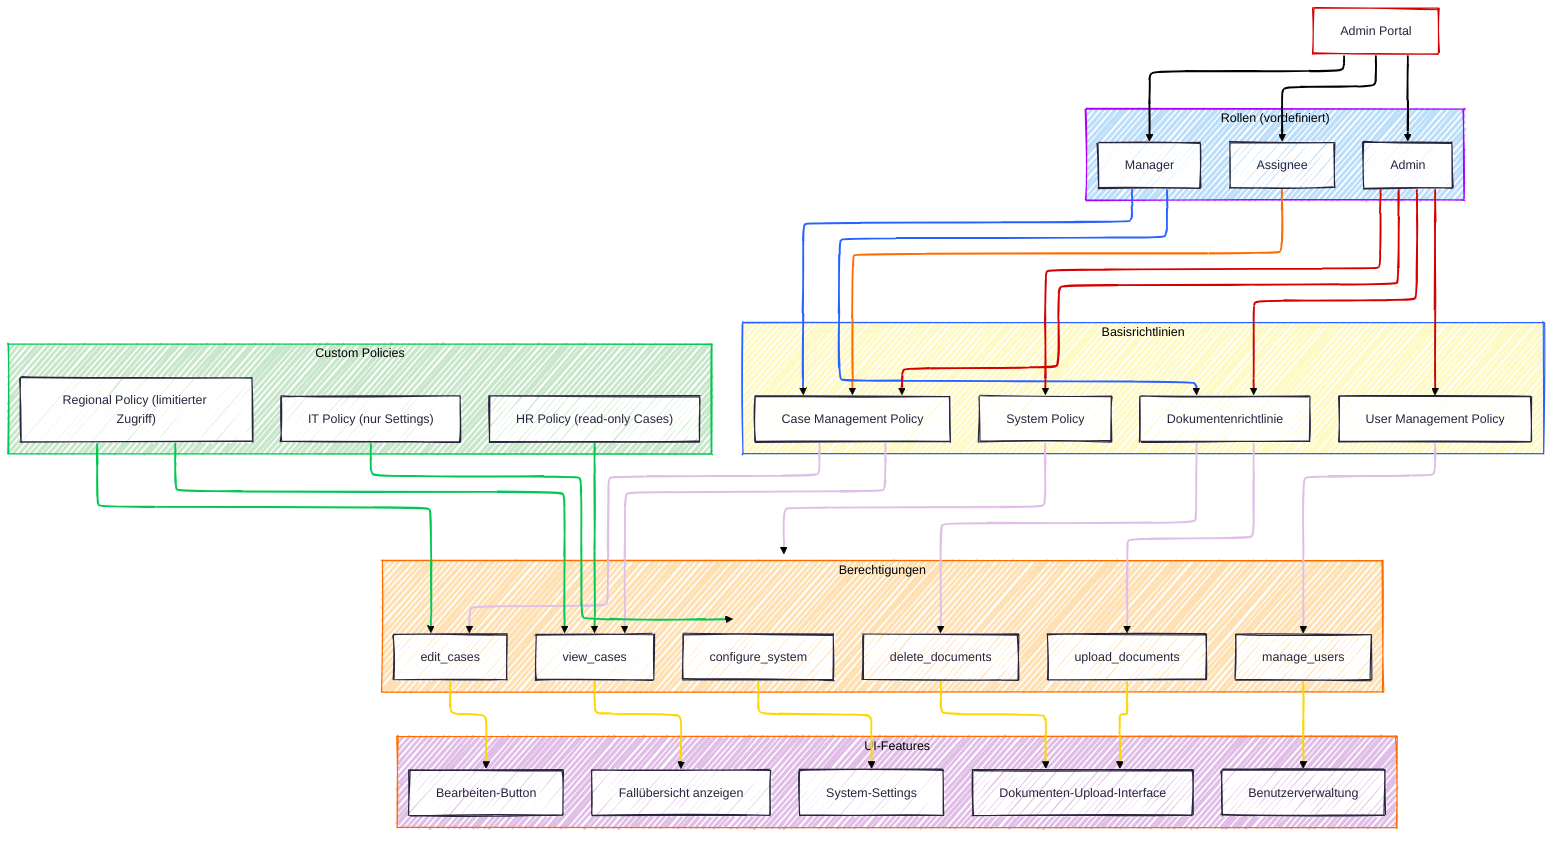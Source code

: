 ---
config:
  theme: redux
  layout: elk
  curve: linear
  look: handDrawn
---
flowchart TD
 subgraph Rollen["Rollen (vordefiniert)"]
        R1["Assignee"]
        R2["Manager"]
        R3["Admin"]
  end
 subgraph Policies["Basisrichtlinien"]
        P1["Case Management Policy"]
        P2["Dokumentenrichtlinie"]
        P3["System Policy"]
        P4["User Management Policy"]
  end
 subgraph Permissions["Berechtigungen"]
        PER1["view_cases"]
        PER2["edit_cases"]
        PER3["upload_documents"]
        PER4["delete_documents"]
        PER5["configure_system"]
        PER6["manage_users"]
  end
 subgraph Features["UI-Features"]
        F1["Fallübersicht anzeigen"]
        F2["Bearbeiten-Button"]
        F3["Dokumenten-Upload-Interface"]
        F4["System-Settings"]
        F5["Benutzerverwaltung"]
  end
 subgraph CustomPolicies["Custom Policies"]
        CP1["HR Policy (read-only Cases)"]
        CP2["IT Policy (nur Settings)"]
        CP3["Regional Policy (limitierter Zugriff)"]
  end
    AdminPanel["Admin Portal"] --> R1 & R2 & R3
    R1 --> P1
    R2 --> P1 & P2
    R3 --> P1 & P2 & P3 & P4
    P1 --> PER1 & PER2
    P2 --> PER3 & PER4
    P3 --> PER5
    P4 --> PER6
    CP1 --> PER1
    CP2 --> PER5
    CP3 --> PER1 & PER2
    PER1 --> F1
    PER2 --> F2
    PER3 --> F3
    PER4 --> F3
    PER5 --> F4
    PER6 --> F5
    style AdminPanel stroke:#D50000
    style Features stroke:#FF6D00,fill:#E1BEE7
    style Permissions stroke:#FF6D00,fill:#FFE0B2
    style Policies fill:#FFF9C4,stroke:#2962FF
    style CustomPolicies fill:#C8E6C9,stroke:#00C853
    style Rollen fill:#BBDEFB,stroke:#AA00FF
    linkStyle 3 stroke:#FF6D00,fill:none
    linkStyle 4 stroke:#2962FF,fill:none
    linkStyle 5 stroke:#2962FF,fill:none
    linkStyle 6 stroke:#D50000,fill:none
    linkStyle 7 stroke:#D50000,fill:none
    linkStyle 8 stroke:#D50000,fill:none
    linkStyle 9 stroke:#D50000,fill:none
    linkStyle 10 stroke:#E1BEE7,fill:none
    linkStyle 11 stroke:#E1BEE7,fill:none
    linkStyle 12 stroke:#E1BEE7,fill:none
    linkStyle 13 stroke:#E1BEE7,fill:none
    linkStyle 14 stroke:#E1BEE7,fill:none
    linkStyle 15 stroke:#E1BEE7,fill:none
    linkStyle 16 stroke:#00C853,fill:none
    linkStyle 17 stroke:#00C853,fill:none
    linkStyle 18 stroke:#00C853,fill:none
    linkStyle 19 stroke:#00C853,fill:none
    linkStyle 20 stroke:#FFD600,fill:none
    linkStyle 21 stroke:#FFD600,fill:none
    linkStyle 22 stroke:#FFD600,fill:none
    linkStyle 23 stroke:#FFD600,fill:none
    linkStyle 24 stroke:#FFD600,fill:none
    linkStyle 25 stroke:#FFD600,fill:none